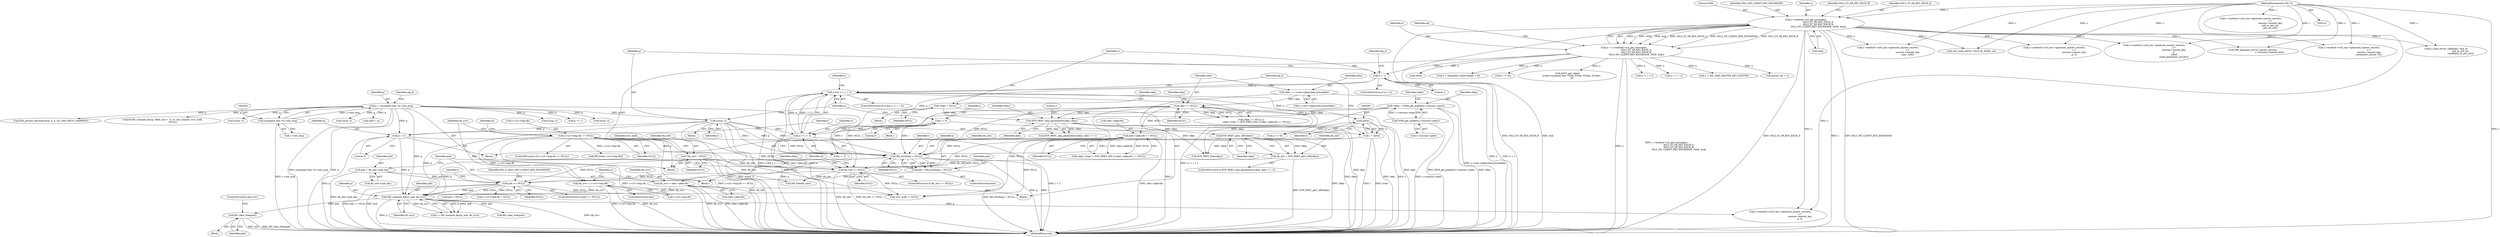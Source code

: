digraph "0_openssl_3c66a669dfc7b3792f7af0758ea26fe8502ce70c@API" {
"1000752" [label="(Call,BN_clear_free(pub))"];
"1000740" [label="(Call,DH_compute_key(p, pub, dh_srvr))"];
"1000532" [label="(Call,n2s(p, i))"];
"1000201" [label="(Call,p = (unsigned char *)s->init_msg)"];
"1000203" [label="(Call,(unsigned char *)s->init_msg)"];
"1000725" [label="(Call,BN_bin2bn(p, i, NULL))"];
"1000575" [label="(Call,p -= 2)"];
"1000549" [label="(Call,i = 0)"];
"1000578" [label="(Call,i = (int)n)"];
"1000580" [label="(Call,(int)n)"];
"1000553" [label="(Call,n && n != i + 2)"];
"1000555" [label="(Call,n != i + 2)"];
"1000528" [label="(Call,n > 1)"];
"1000184" [label="(Call,n = s->method->ssl_get_message(s,\n                                   SSL3_ST_SR_KEY_EXCH_A,\n                                   SSL3_ST_SR_KEY_EXCH_B,\n                                   SSL3_MT_CLIENT_KEY_EXCHANGE, 2048, &ok))"];
"1000186" [label="(Call,s->method->ssl_get_message(s,\n                                   SSL3_ST_SR_KEY_EXCH_A,\n                                   SSL3_ST_SR_KEY_EXCH_B,\n                                   SSL3_MT_CLIENT_KEY_EXCHANGE, 2048, &ok))"];
"1000142" [label="(MethodParameterIn,SSL *s)"];
"1000616" [label="(Call,skey == NULL)"];
"1000603" [label="(Call,skey = s->cert->pkeys[idx].privatekey)"];
"1000625" [label="(Call,skey->pkey.dh == NULL)"];
"1000649" [label="(Call,s->s3->tmp.dh == NULL)"];
"1000730" [label="(Call,pub == NULL)"];
"1000723" [label="(Call,pub = BN_bin2bn(p, i, NULL))"];
"1000717" [label="(Call,pub = dh_clnt->pub_key)"];
"1000704" [label="(Call,dh_clnt == NULL)"];
"1000699" [label="(Call,dh_clnt = EVP_PKEY_get1_DH(clkey))"];
"1000701" [label="(Call,EVP_PKEY_get1_DH(clkey))"];
"1000695" [label="(Call,EVP_PKEY_cmp_parameters(clkey, skey))"];
"1000682" [label="(Call,*clkey = X509_get_pubkey(s->session->peer))"];
"1000684" [label="(Call,X509_get_pubkey(s->session->peer))"];
"1000524" [label="(Call,*skey = NULL)"];
"1000164" [label="(Call,*dh_clnt = NULL)"];
"1000640" [label="(Call,dh_srvr = skey->pkey.dh)"];
"1000667" [label="(Call,dh_srvr = s->s3->tmp.dh)"];
"1000143" [label="(Block,)"];
"1000648" [label="(ControlStructure,if (s->s3->tmp.dh == NULL))"];
"1000625" [label="(Call,skey->pkey.dh == NULL)"];
"1000755" [label="(Call,DH_free(s->s3->tmp.dh))"];
"1000779" [label="(Call,pub = NULL)"];
"1001566" [label="(Call,n2s(p, i))"];
"1000577" [label="(Literal,2)"];
"1000642" [label="(Call,skey->pkey.dh)"];
"1000603" [label="(Call,skey = s->cert->pkeys[idx].privatekey)"];
"1000191" [label="(Literal,2048)"];
"1000704" [label="(Call,dh_clnt == NULL)"];
"1000576" [label="(Identifier,p)"];
"1000552" [label="(ControlStructure,if (n && n != i + 2))"];
"1000190" [label="(Identifier,SSL3_MT_CLIENT_KEY_EXCHANGE)"];
"1000696" [label="(Identifier,clkey)"];
"1000728" [label="(Identifier,NULL)"];
"1000532" [label="(Call,n2s(p, i))"];
"1002137" [label="(Call,ssl3_send_alert(s, SSL3_AL_FATAL, al))"];
"1000752" [label="(Call,BN_clear_free(pub))"];
"1000527" [label="(ControlStructure,if (n > 1))"];
"1000203" [label="(Call,(unsigned char *)s->init_msg)"];
"1000585" [label="(Identifier,alg_k)"];
"1000631" [label="(Identifier,NULL)"];
"1000680" [label="(Block,)"];
"1000697" [label="(Identifier,skey)"];
"1000763" [label="(Call,s->s3->tmp.dh = NULL)"];
"1000753" [label="(Identifier,pub)"];
"1000209" [label="(Identifier,alg_k)"];
"1000685" [label="(Call,s->session->peer)"];
"1000727" [label="(Identifier,i)"];
"1000730" [label="(Call,pub == NULL)"];
"1001570" [label="(Call,n != i + 2)"];
"1000678" [label="(Identifier,n)"];
"1000531" [label="(Block,)"];
"1000196" [label="(Identifier,ok)"];
"1000187" [label="(Identifier,s)"];
"1000706" [label="(Identifier,NULL)"];
"1000700" [label="(Identifier,dh_clnt)"];
"1000604" [label="(Identifier,skey)"];
"1000683" [label="(Identifier,clkey)"];
"1000622" [label="(Identifier,skey)"];
"1000556" [label="(Identifier,n)"];
"1000724" [label="(Identifier,pub)"];
"1000695" [label="(Call,EVP_PKEY_cmp_parameters(clkey, skey))"];
"1000617" [label="(Identifier,skey)"];
"1000536" [label="(Block,)"];
"1000640" [label="(Call,dh_srvr = skey->pkey.dh)"];
"1000534" [label="(Identifier,i)"];
"1000740" [label="(Call,DH_compute_key(p, pub, dh_srvr))"];
"1000334" [label="(Call,n != i + 2)"];
"1000364" [label="(Call,n < SSL_MAX_MASTER_KEY_LENGTH)"];
"1000777" [label="(Call,BN_clear_free(pub))"];
"1000524" [label="(Call,*skey = NULL)"];
"1000754" [label="(ControlStructure,goto err;)"];
"1001423" [label="(Call,p += 1)"];
"1000555" [label="(Call,n != i + 2)"];
"1001810" [label="(Call,param_len > n)"];
"1000494" [label="(Call,s->method->ssl3_enc->generate_master_secret(s,\n                                                        s->\n                                                        session->master_key,\n                                                        p,\n                                                        sizeof\n                                                        (rand_premaster_secret)))"];
"1000705" [label="(Identifier,dh_clnt)"];
"1001801" [label="(Call,n2s(p, i))"];
"1000649" [label="(Call,s->s3->tmp.dh == NULL)"];
"1000385" [label="(Call,RSA_private_decrypt((int)n, p, p, rsa, RSA_PKCS1_PADDING))"];
"1000575" [label="(Call,p -= 2)"];
"1000582" [label="(Identifier,n)"];
"1000732" [label="(Identifier,NULL)"];
"1000619" [label="(Call,(skey->type != EVP_PKEY_DH) || (skey->pkey.dh == NULL))"];
"1000165" [label="(Identifier,dh_clnt)"];
"1001194" [label="(Call,s->method->ssl3_enc->generate_master_secret(s,\n                                                        s->\n                                                        session->master_key,\n                                                        pms, outl))"];
"1000668" [label="(Identifier,dh_srvr)"];
"1000742" [label="(Identifier,pub)"];
"1000533" [label="(Identifier,p)"];
"1000198" [label="(Call,(int)n)"];
"1000735" [label="(Identifier,SSL_F_SSL3_GET_CLIENT_KEY_EXCHANGE)"];
"1000719" [label="(Call,dh_clnt->pub_key)"];
"1000553" [label="(Call,n && n != i + 2)"];
"1000717" [label="(Call,pub = dh_clnt->pub_key)"];
"1000718" [label="(Identifier,pub)"];
"1000539" [label="(Identifier,alg_k)"];
"1000739" [label="(Identifier,i)"];
"1000722" [label="(ControlStructure,else)"];
"1000684" [label="(Call,X509_get_pubkey(s->session->peer))"];
"1000550" [label="(Identifier,i)"];
"1001475" [label="(Call,ECDH_compute_key(p, (field_size + 7) / 8, clnt_ecpoint, srvr_ecdh,\n                             NULL))"];
"1000856" [label="(Call,n < (long)(enc_ticket.length + 6))"];
"1000579" [label="(Identifier,i)"];
"1000557" [label="(Call,i + 2)"];
"1000164" [label="(Call,*dh_clnt = NULL)"];
"1001525" [label="(Call,s->method->ssl3_enc->generate_master_secret(s,\n                                                        s->\n                                                        session->master_key,\n                                                        p, i))"];
"1000691" [label="(Identifier,clkey)"];
"1000726" [label="(Identifier,p)"];
"1000847" [label="(Call,n2s(p, i))"];
"1000731" [label="(Identifier,pub)"];
"1000186" [label="(Call,s->method->ssl_get_message(s,\n                                   SSL3_ST_SR_KEY_EXCH_A,\n                                   SSL3_ST_SR_KEY_EXCH_B,\n                                   SSL3_MT_CLIENT_KEY_EXCHANGE, 2048, &ok))"];
"1000682" [label="(Call,*clkey = X509_get_pubkey(s->session->peer))"];
"1000142" [label="(MethodParameterIn,SSL *s)"];
"1000580" [label="(Call,(int)n)"];
"1000574" [label="(Block,)"];
"1000788" [label="(Call,s->method->ssl3_enc->generate_master_secret(s,\n                                                        s->\n                                                        session->master_key,\n                                                        p, i))"];
"1000699" [label="(Call,dh_clnt = EVP_PKEY_get1_DH(clkey))"];
"1000729" [label="(ControlStructure,if (pub == NULL))"];
"1000716" [label="(Identifier,clkey)"];
"1000166" [label="(Identifier,NULL)"];
"1000657" [label="(Identifier,NULL)"];
"1000530" [label="(Literal,1)"];
"1000669" [label="(Call,s->s3->tmp.dh)"];
"1000526" [label="(Identifier,NULL)"];
"1000701" [label="(Call,EVP_PKEY_get1_DH(clkey))"];
"1000551" [label="(Literal,0)"];
"1000774" [label="(Call,DH_free(dh_clnt))"];
"1000615" [label="(Call,(skey == NULL) ||\n                (skey->type != EVP_PKEY_DH) || (skey->pkey.dh == NULL))"];
"1000554" [label="(Identifier,n)"];
"1000709" [label="(Identifier,al)"];
"1000185" [label="(Identifier,n)"];
"1000602" [label="(Block,)"];
"1000694" [label="(Call,EVP_PKEY_cmp_parameters(clkey, skey) == 1)"];
"1000189" [label="(Identifier,SSL3_ST_SR_KEY_EXCH_B)"];
"1001346" [label="(Call,n == 0L)"];
"1000192" [label="(Call,&ok)"];
"1000667" [label="(Call,dh_srvr = s->s3->tmp.dh)"];
"1000660" [label="(Identifier,al)"];
"1000330" [label="(Call,n2s(p, i))"];
"1001914" [label="(Call,SRP_generate_server_master_secret(s,\n                                               s->session->master_key))"];
"1000202" [label="(Identifier,p)"];
"1000743" [label="(Identifier,dh_srvr)"];
"1002082" [label="(Call,s->method->ssl3_enc->generate_master_secret(s,\n                                                        s->\n                                                        session->master_key,\n                                                        premaster_secret, 32))"];
"1000201" [label="(Call,p = (unsigned char *)s->init_msg)"];
"1000605" [label="(Call,s->cert->pkeys[idx].privatekey)"];
"1000528" [label="(Call,n > 1)"];
"1000565" [label="(Identifier,s)"];
"1000641" [label="(Identifier,dh_srvr)"];
"1000715" [label="(Call,EVP_PKEY_free(clkey))"];
"1000741" [label="(Identifier,p)"];
"1000618" [label="(Identifier,NULL)"];
"1000529" [label="(Identifier,n)"];
"1000723" [label="(Call,pub = BN_bin2bn(p, i, NULL))"];
"1000205" [label="(Call,s->init_msg)"];
"1000184" [label="(Call,n = s->method->ssl_get_message(s,\n                                   SSL3_ST_SR_KEY_EXCH_A,\n                                   SSL3_ST_SR_KEY_EXCH_B,\n                                   SSL3_MT_CLIENT_KEY_EXCHANGE, 2048, &ok))"];
"1000666" [label="(ControlStructure,else)"];
"1000693" [label="(ControlStructure,if (EVP_PKEY_cmp_parameters(clkey, skey) == 1))"];
"1000549" [label="(Call,i = 0)"];
"1000616" [label="(Call,skey == NULL)"];
"1002147" [label="(Call,srvr_ecdh != NULL)"];
"1000517" [label="(Block,)"];
"1002030" [label="(Call,ASN1_get_object\n            ((const unsigned char **)&p, &Tlen, &Ttag, &Tclass,\n             n))"];
"1000738" [label="(Call,i = DH_compute_key(p, pub, dh_srvr))"];
"1001772" [label="(Call,s->method->ssl3_enc->generate_master_secret(s,\n                                                        s->\n                                                        session->master_key,\n                                                        psk_or_pre_ms,\n                                                        pre_ms_len))"];
"1002162" [label="(MethodReturn,int)"];
"1000578" [label="(Call,i = (int)n)"];
"1000698" [label="(Literal,1)"];
"1000677" [label="(Call,n == 0L)"];
"1000170" [label="(Identifier,srvr_ecdh)"];
"1000703" [label="(ControlStructure,if (dh_clnt == NULL))"];
"1002055" [label="(Call,start = p)"];
"1000650" [label="(Call,s->s3->tmp.dh)"];
"1000725" [label="(Call,BN_bin2bn(p, i, NULL))"];
"1001616" [label="(Call,s->psk_server_callback(s, tmp_id,\n                                         psk_or_pre_ms,\n                                         sizeof(psk_or_pre_ms)))"];
"1000188" [label="(Identifier,SSL3_ST_SR_KEY_EXCH_A)"];
"1000702" [label="(Identifier,clkey)"];
"1000525" [label="(Identifier,skey)"];
"1000748" [label="(Block,)"];
"1000626" [label="(Call,skey->pkey.dh)"];
"1000752" -> "1000748"  [label="AST: "];
"1000752" -> "1000753"  [label="CFG: "];
"1000753" -> "1000752"  [label="AST: "];
"1000754" -> "1000752"  [label="CFG: "];
"1000752" -> "1002162"  [label="DDG: pub"];
"1000752" -> "1002162"  [label="DDG: BN_clear_free(pub)"];
"1000740" -> "1000752"  [label="DDG: pub"];
"1000740" -> "1000738"  [label="AST: "];
"1000740" -> "1000743"  [label="CFG: "];
"1000741" -> "1000740"  [label="AST: "];
"1000742" -> "1000740"  [label="AST: "];
"1000743" -> "1000740"  [label="AST: "];
"1000738" -> "1000740"  [label="CFG: "];
"1000740" -> "1002162"  [label="DDG: dh_srvr"];
"1000740" -> "1002162"  [label="DDG: p"];
"1000740" -> "1000738"  [label="DDG: p"];
"1000740" -> "1000738"  [label="DDG: pub"];
"1000740" -> "1000738"  [label="DDG: dh_srvr"];
"1000532" -> "1000740"  [label="DDG: p"];
"1000725" -> "1000740"  [label="DDG: p"];
"1000575" -> "1000740"  [label="DDG: p"];
"1000201" -> "1000740"  [label="DDG: p"];
"1000730" -> "1000740"  [label="DDG: pub"];
"1000640" -> "1000740"  [label="DDG: dh_srvr"];
"1000667" -> "1000740"  [label="DDG: dh_srvr"];
"1000740" -> "1000777"  [label="DDG: pub"];
"1000740" -> "1000788"  [label="DDG: p"];
"1000532" -> "1000531"  [label="AST: "];
"1000532" -> "1000534"  [label="CFG: "];
"1000533" -> "1000532"  [label="AST: "];
"1000534" -> "1000532"  [label="AST: "];
"1000554" -> "1000532"  [label="CFG: "];
"1000532" -> "1002162"  [label="DDG: p"];
"1000532" -> "1002162"  [label="DDG: i"];
"1000532" -> "1002162"  [label="DDG: n2s(p, i)"];
"1000201" -> "1000532"  [label="DDG: p"];
"1000532" -> "1000555"  [label="DDG: i"];
"1000532" -> "1000557"  [label="DDG: i"];
"1000532" -> "1000575"  [label="DDG: p"];
"1000532" -> "1000725"  [label="DDG: p"];
"1000532" -> "1000725"  [label="DDG: i"];
"1000201" -> "1000143"  [label="AST: "];
"1000201" -> "1000203"  [label="CFG: "];
"1000202" -> "1000201"  [label="AST: "];
"1000203" -> "1000201"  [label="AST: "];
"1000209" -> "1000201"  [label="CFG: "];
"1000201" -> "1002162"  [label="DDG: (unsigned char *)s->init_msg"];
"1000201" -> "1002162"  [label="DDG: p"];
"1000203" -> "1000201"  [label="DDG: s->init_msg"];
"1000201" -> "1000330"  [label="DDG: p"];
"1000201" -> "1000385"  [label="DDG: p"];
"1000201" -> "1000575"  [label="DDG: p"];
"1000201" -> "1000725"  [label="DDG: p"];
"1000201" -> "1000847"  [label="DDG: p"];
"1000201" -> "1001423"  [label="DDG: p"];
"1000201" -> "1001475"  [label="DDG: p"];
"1000201" -> "1001566"  [label="DDG: p"];
"1000201" -> "1001801"  [label="DDG: p"];
"1000201" -> "1002055"  [label="DDG: p"];
"1000203" -> "1000205"  [label="CFG: "];
"1000204" -> "1000203"  [label="AST: "];
"1000205" -> "1000203"  [label="AST: "];
"1000203" -> "1002162"  [label="DDG: s->init_msg"];
"1000725" -> "1000723"  [label="AST: "];
"1000725" -> "1000728"  [label="CFG: "];
"1000726" -> "1000725"  [label="AST: "];
"1000727" -> "1000725"  [label="AST: "];
"1000728" -> "1000725"  [label="AST: "];
"1000723" -> "1000725"  [label="CFG: "];
"1000725" -> "1002162"  [label="DDG: i"];
"1000725" -> "1002162"  [label="DDG: p"];
"1000725" -> "1000723"  [label="DDG: p"];
"1000725" -> "1000723"  [label="DDG: i"];
"1000725" -> "1000723"  [label="DDG: NULL"];
"1000575" -> "1000725"  [label="DDG: p"];
"1000549" -> "1000725"  [label="DDG: i"];
"1000578" -> "1000725"  [label="DDG: i"];
"1000616" -> "1000725"  [label="DDG: NULL"];
"1000625" -> "1000725"  [label="DDG: NULL"];
"1000649" -> "1000725"  [label="DDG: NULL"];
"1000725" -> "1000730"  [label="DDG: NULL"];
"1000575" -> "1000574"  [label="AST: "];
"1000575" -> "1000577"  [label="CFG: "];
"1000576" -> "1000575"  [label="AST: "];
"1000577" -> "1000575"  [label="AST: "];
"1000579" -> "1000575"  [label="CFG: "];
"1000575" -> "1002162"  [label="DDG: p"];
"1000549" -> "1000536"  [label="AST: "];
"1000549" -> "1000551"  [label="CFG: "];
"1000550" -> "1000549"  [label="AST: "];
"1000551" -> "1000549"  [label="AST: "];
"1000554" -> "1000549"  [label="CFG: "];
"1000549" -> "1002162"  [label="DDG: i"];
"1000549" -> "1000555"  [label="DDG: i"];
"1000549" -> "1000557"  [label="DDG: i"];
"1000578" -> "1000574"  [label="AST: "];
"1000578" -> "1000580"  [label="CFG: "];
"1000579" -> "1000578"  [label="AST: "];
"1000580" -> "1000578"  [label="AST: "];
"1000585" -> "1000578"  [label="CFG: "];
"1000578" -> "1002162"  [label="DDG: i"];
"1000578" -> "1002162"  [label="DDG: (int)n"];
"1000580" -> "1000578"  [label="DDG: n"];
"1000580" -> "1000582"  [label="CFG: "];
"1000581" -> "1000580"  [label="AST: "];
"1000582" -> "1000580"  [label="AST: "];
"1000580" -> "1002162"  [label="DDG: n"];
"1000553" -> "1000580"  [label="DDG: n"];
"1000580" -> "1000677"  [label="DDG: n"];
"1000553" -> "1000552"  [label="AST: "];
"1000553" -> "1000554"  [label="CFG: "];
"1000553" -> "1000555"  [label="CFG: "];
"1000554" -> "1000553"  [label="AST: "];
"1000555" -> "1000553"  [label="AST: "];
"1000565" -> "1000553"  [label="CFG: "];
"1000585" -> "1000553"  [label="CFG: "];
"1000553" -> "1002162"  [label="DDG: n && n != i + 2"];
"1000553" -> "1002162"  [label="DDG: n"];
"1000553" -> "1002162"  [label="DDG: n != i + 2"];
"1000555" -> "1000553"  [label="DDG: n"];
"1000555" -> "1000553"  [label="DDG: i + 2"];
"1000528" -> "1000553"  [label="DDG: n"];
"1000553" -> "1000677"  [label="DDG: n"];
"1000555" -> "1000557"  [label="CFG: "];
"1000556" -> "1000555"  [label="AST: "];
"1000557" -> "1000555"  [label="AST: "];
"1000555" -> "1002162"  [label="DDG: i + 2"];
"1000528" -> "1000555"  [label="DDG: n"];
"1000528" -> "1000527"  [label="AST: "];
"1000528" -> "1000530"  [label="CFG: "];
"1000529" -> "1000528"  [label="AST: "];
"1000530" -> "1000528"  [label="AST: "];
"1000533" -> "1000528"  [label="CFG: "];
"1000539" -> "1000528"  [label="CFG: "];
"1000528" -> "1002162"  [label="DDG: n > 1"];
"1000528" -> "1002162"  [label="DDG: n"];
"1000184" -> "1000528"  [label="DDG: n"];
"1000184" -> "1000143"  [label="AST: "];
"1000184" -> "1000186"  [label="CFG: "];
"1000185" -> "1000184"  [label="AST: "];
"1000186" -> "1000184"  [label="AST: "];
"1000196" -> "1000184"  [label="CFG: "];
"1000184" -> "1002162"  [label="DDG: s->method->ssl_get_message(s,\n                                   SSL3_ST_SR_KEY_EXCH_A,\n                                   SSL3_ST_SR_KEY_EXCH_B,\n                                   SSL3_MT_CLIENT_KEY_EXCHANGE, 2048, &ok)"];
"1000184" -> "1002162"  [label="DDG: n"];
"1000186" -> "1000184"  [label="DDG: s"];
"1000186" -> "1000184"  [label="DDG: 2048"];
"1000186" -> "1000184"  [label="DDG: &ok"];
"1000186" -> "1000184"  [label="DDG: SSL3_ST_SR_KEY_EXCH_A"];
"1000186" -> "1000184"  [label="DDG: SSL3_MT_CLIENT_KEY_EXCHANGE"];
"1000186" -> "1000184"  [label="DDG: SSL3_ST_SR_KEY_EXCH_B"];
"1000184" -> "1000198"  [label="DDG: n"];
"1000184" -> "1000334"  [label="DDG: n"];
"1000184" -> "1000364"  [label="DDG: n"];
"1000184" -> "1000856"  [label="DDG: n"];
"1000184" -> "1001346"  [label="DDG: n"];
"1000184" -> "1001570"  [label="DDG: n"];
"1000184" -> "1001810"  [label="DDG: n"];
"1000184" -> "1002030"  [label="DDG: n"];
"1000186" -> "1000192"  [label="CFG: "];
"1000187" -> "1000186"  [label="AST: "];
"1000188" -> "1000186"  [label="AST: "];
"1000189" -> "1000186"  [label="AST: "];
"1000190" -> "1000186"  [label="AST: "];
"1000191" -> "1000186"  [label="AST: "];
"1000192" -> "1000186"  [label="AST: "];
"1000186" -> "1002162"  [label="DDG: SSL3_ST_SR_KEY_EXCH_A"];
"1000186" -> "1002162"  [label="DDG: s"];
"1000186" -> "1002162"  [label="DDG: SSL3_MT_CLIENT_KEY_EXCHANGE"];
"1000186" -> "1002162"  [label="DDG: SSL3_ST_SR_KEY_EXCH_B"];
"1000186" -> "1002162"  [label="DDG: &ok"];
"1000142" -> "1000186"  [label="DDG: s"];
"1000186" -> "1000494"  [label="DDG: s"];
"1000186" -> "1000788"  [label="DDG: s"];
"1000186" -> "1001194"  [label="DDG: s"];
"1000186" -> "1001525"  [label="DDG: s"];
"1000186" -> "1001616"  [label="DDG: s"];
"1000186" -> "1001914"  [label="DDG: s"];
"1000186" -> "1002082"  [label="DDG: s"];
"1000186" -> "1002137"  [label="DDG: s"];
"1000142" -> "1000141"  [label="AST: "];
"1000142" -> "1002162"  [label="DDG: s"];
"1000142" -> "1000494"  [label="DDG: s"];
"1000142" -> "1000788"  [label="DDG: s"];
"1000142" -> "1001194"  [label="DDG: s"];
"1000142" -> "1001525"  [label="DDG: s"];
"1000142" -> "1001616"  [label="DDG: s"];
"1000142" -> "1001772"  [label="DDG: s"];
"1000142" -> "1001914"  [label="DDG: s"];
"1000142" -> "1002082"  [label="DDG: s"];
"1000142" -> "1002137"  [label="DDG: s"];
"1000616" -> "1000615"  [label="AST: "];
"1000616" -> "1000618"  [label="CFG: "];
"1000617" -> "1000616"  [label="AST: "];
"1000618" -> "1000616"  [label="AST: "];
"1000622" -> "1000616"  [label="CFG: "];
"1000615" -> "1000616"  [label="CFG: "];
"1000616" -> "1002162"  [label="DDG: skey"];
"1000616" -> "1000615"  [label="DDG: skey"];
"1000616" -> "1000615"  [label="DDG: NULL"];
"1000603" -> "1000616"  [label="DDG: skey"];
"1000616" -> "1000625"  [label="DDG: NULL"];
"1000616" -> "1000695"  [label="DDG: skey"];
"1000616" -> "1000704"  [label="DDG: NULL"];
"1000616" -> "1002147"  [label="DDG: NULL"];
"1000603" -> "1000602"  [label="AST: "];
"1000603" -> "1000605"  [label="CFG: "];
"1000604" -> "1000603"  [label="AST: "];
"1000605" -> "1000603"  [label="AST: "];
"1000617" -> "1000603"  [label="CFG: "];
"1000603" -> "1002162"  [label="DDG: s->cert->pkeys[idx].privatekey"];
"1000625" -> "1000619"  [label="AST: "];
"1000625" -> "1000631"  [label="CFG: "];
"1000626" -> "1000625"  [label="AST: "];
"1000631" -> "1000625"  [label="AST: "];
"1000619" -> "1000625"  [label="CFG: "];
"1000625" -> "1002162"  [label="DDG: skey->pkey.dh"];
"1000625" -> "1000619"  [label="DDG: skey->pkey.dh"];
"1000625" -> "1000619"  [label="DDG: NULL"];
"1000625" -> "1000640"  [label="DDG: skey->pkey.dh"];
"1000625" -> "1000704"  [label="DDG: NULL"];
"1000625" -> "1002147"  [label="DDG: NULL"];
"1000649" -> "1000648"  [label="AST: "];
"1000649" -> "1000657"  [label="CFG: "];
"1000650" -> "1000649"  [label="AST: "];
"1000657" -> "1000649"  [label="AST: "];
"1000660" -> "1000649"  [label="CFG: "];
"1000668" -> "1000649"  [label="CFG: "];
"1000649" -> "1002162"  [label="DDG: s->s3->tmp.dh"];
"1000649" -> "1002162"  [label="DDG: s->s3->tmp.dh == NULL"];
"1000649" -> "1000667"  [label="DDG: s->s3->tmp.dh"];
"1000649" -> "1000704"  [label="DDG: NULL"];
"1000649" -> "1000755"  [label="DDG: s->s3->tmp.dh"];
"1000649" -> "1002147"  [label="DDG: NULL"];
"1000730" -> "1000729"  [label="AST: "];
"1000730" -> "1000732"  [label="CFG: "];
"1000731" -> "1000730"  [label="AST: "];
"1000732" -> "1000730"  [label="AST: "];
"1000735" -> "1000730"  [label="CFG: "];
"1000739" -> "1000730"  [label="CFG: "];
"1000730" -> "1002162"  [label="DDG: pub == NULL"];
"1000730" -> "1002162"  [label="DDG: pub"];
"1000723" -> "1000730"  [label="DDG: pub"];
"1000717" -> "1000730"  [label="DDG: pub"];
"1000704" -> "1000730"  [label="DDG: NULL"];
"1000730" -> "1000763"  [label="DDG: NULL"];
"1000730" -> "1000779"  [label="DDG: NULL"];
"1000730" -> "1002147"  [label="DDG: NULL"];
"1000723" -> "1000722"  [label="AST: "];
"1000724" -> "1000723"  [label="AST: "];
"1000731" -> "1000723"  [label="CFG: "];
"1000723" -> "1002162"  [label="DDG: BN_bin2bn(p, i, NULL)"];
"1000717" -> "1000680"  [label="AST: "];
"1000717" -> "1000719"  [label="CFG: "];
"1000718" -> "1000717"  [label="AST: "];
"1000719" -> "1000717"  [label="AST: "];
"1000731" -> "1000717"  [label="CFG: "];
"1000717" -> "1002162"  [label="DDG: dh_clnt->pub_key"];
"1000704" -> "1000703"  [label="AST: "];
"1000704" -> "1000706"  [label="CFG: "];
"1000705" -> "1000704"  [label="AST: "];
"1000706" -> "1000704"  [label="AST: "];
"1000709" -> "1000704"  [label="CFG: "];
"1000716" -> "1000704"  [label="CFG: "];
"1000704" -> "1002162"  [label="DDG: dh_clnt"];
"1000704" -> "1002162"  [label="DDG: dh_clnt == NULL"];
"1000699" -> "1000704"  [label="DDG: dh_clnt"];
"1000164" -> "1000704"  [label="DDG: dh_clnt"];
"1000704" -> "1000774"  [label="DDG: dh_clnt"];
"1000704" -> "1002147"  [label="DDG: NULL"];
"1000699" -> "1000693"  [label="AST: "];
"1000699" -> "1000701"  [label="CFG: "];
"1000700" -> "1000699"  [label="AST: "];
"1000701" -> "1000699"  [label="AST: "];
"1000705" -> "1000699"  [label="CFG: "];
"1000699" -> "1002162"  [label="DDG: EVP_PKEY_get1_DH(clkey)"];
"1000701" -> "1000699"  [label="DDG: clkey"];
"1000701" -> "1000702"  [label="CFG: "];
"1000702" -> "1000701"  [label="AST: "];
"1000701" -> "1002162"  [label="DDG: clkey"];
"1000695" -> "1000701"  [label="DDG: clkey"];
"1000701" -> "1000715"  [label="DDG: clkey"];
"1000695" -> "1000694"  [label="AST: "];
"1000695" -> "1000697"  [label="CFG: "];
"1000696" -> "1000695"  [label="AST: "];
"1000697" -> "1000695"  [label="AST: "];
"1000698" -> "1000695"  [label="CFG: "];
"1000695" -> "1002162"  [label="DDG: clkey"];
"1000695" -> "1002162"  [label="DDG: skey"];
"1000695" -> "1000694"  [label="DDG: clkey"];
"1000695" -> "1000694"  [label="DDG: skey"];
"1000682" -> "1000695"  [label="DDG: clkey"];
"1000524" -> "1000695"  [label="DDG: skey"];
"1000695" -> "1000715"  [label="DDG: clkey"];
"1000682" -> "1000680"  [label="AST: "];
"1000682" -> "1000684"  [label="CFG: "];
"1000683" -> "1000682"  [label="AST: "];
"1000684" -> "1000682"  [label="AST: "];
"1000691" -> "1000682"  [label="CFG: "];
"1000682" -> "1002162"  [label="DDG: X509_get_pubkey(s->session->peer)"];
"1000682" -> "1002162"  [label="DDG: clkey"];
"1000684" -> "1000682"  [label="DDG: s->session->peer"];
"1000682" -> "1000715"  [label="DDG: clkey"];
"1000684" -> "1000685"  [label="CFG: "];
"1000685" -> "1000684"  [label="AST: "];
"1000684" -> "1002162"  [label="DDG: s->session->peer"];
"1000524" -> "1000517"  [label="AST: "];
"1000524" -> "1000526"  [label="CFG: "];
"1000525" -> "1000524"  [label="AST: "];
"1000526" -> "1000524"  [label="AST: "];
"1000529" -> "1000524"  [label="CFG: "];
"1000524" -> "1002162"  [label="DDG: skey"];
"1000164" -> "1000143"  [label="AST: "];
"1000164" -> "1000166"  [label="CFG: "];
"1000165" -> "1000164"  [label="AST: "];
"1000166" -> "1000164"  [label="AST: "];
"1000170" -> "1000164"  [label="CFG: "];
"1000164" -> "1002162"  [label="DDG: dh_clnt"];
"1000164" -> "1000774"  [label="DDG: dh_clnt"];
"1000640" -> "1000602"  [label="AST: "];
"1000640" -> "1000642"  [label="CFG: "];
"1000641" -> "1000640"  [label="AST: "];
"1000642" -> "1000640"  [label="AST: "];
"1000678" -> "1000640"  [label="CFG: "];
"1000640" -> "1002162"  [label="DDG: dh_srvr"];
"1000640" -> "1002162"  [label="DDG: skey->pkey.dh"];
"1000667" -> "1000666"  [label="AST: "];
"1000667" -> "1000669"  [label="CFG: "];
"1000668" -> "1000667"  [label="AST: "];
"1000669" -> "1000667"  [label="AST: "];
"1000678" -> "1000667"  [label="CFG: "];
"1000667" -> "1002162"  [label="DDG: dh_srvr"];
"1000667" -> "1002162"  [label="DDG: s->s3->tmp.dh"];
}
